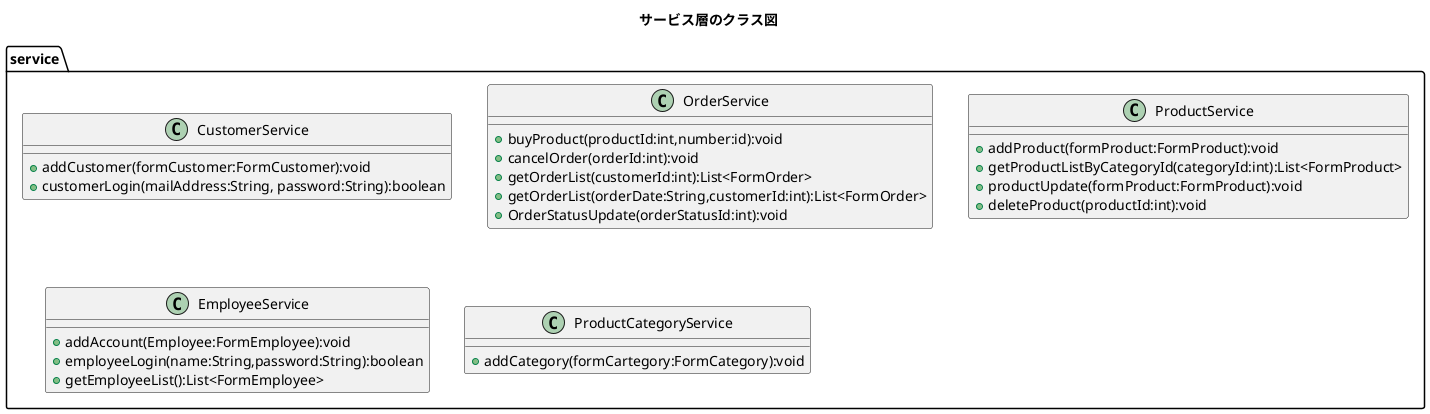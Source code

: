 @startuml
title サービス層のクラス図
package service{
	class CustomerService{
		+ addCustomer(formCustomer:FormCustomer):void
		+ customerLogin(mailAddress:String, password:String):boolean
	}
	
	class OrderService{
		+ buyProduct(productId:int,number:id):void
		+ cancelOrder(orderId:int):void
		+ getOrderList(customerId:int):List<FormOrder>
		+ getOrderList(orderDate:String,customerId:int):List<FormOrder>
		+ OrderStatusUpdate(orderStatusId:int):void
	}
	
	class ProductService{
		+ addProduct(formProduct:FormProduct):void
		+ getProductListByCategoryId(categoryId:int):List<FormProduct>
		+ productUpdate(formProduct:FormProduct):void
		+ deleteProduct(productId:int):void
	}


	class EmployeeService{
		+ addAccount(Employee:FormEmployee):void
		+ employeeLogin(name:String,password:String):boolean
		+ getEmployeeList():List<FormEmployee>
	}
	
	class ProductCategoryService{
		+ addCategory(formCartegory:FormCategory):void
	}	
}
@enduml